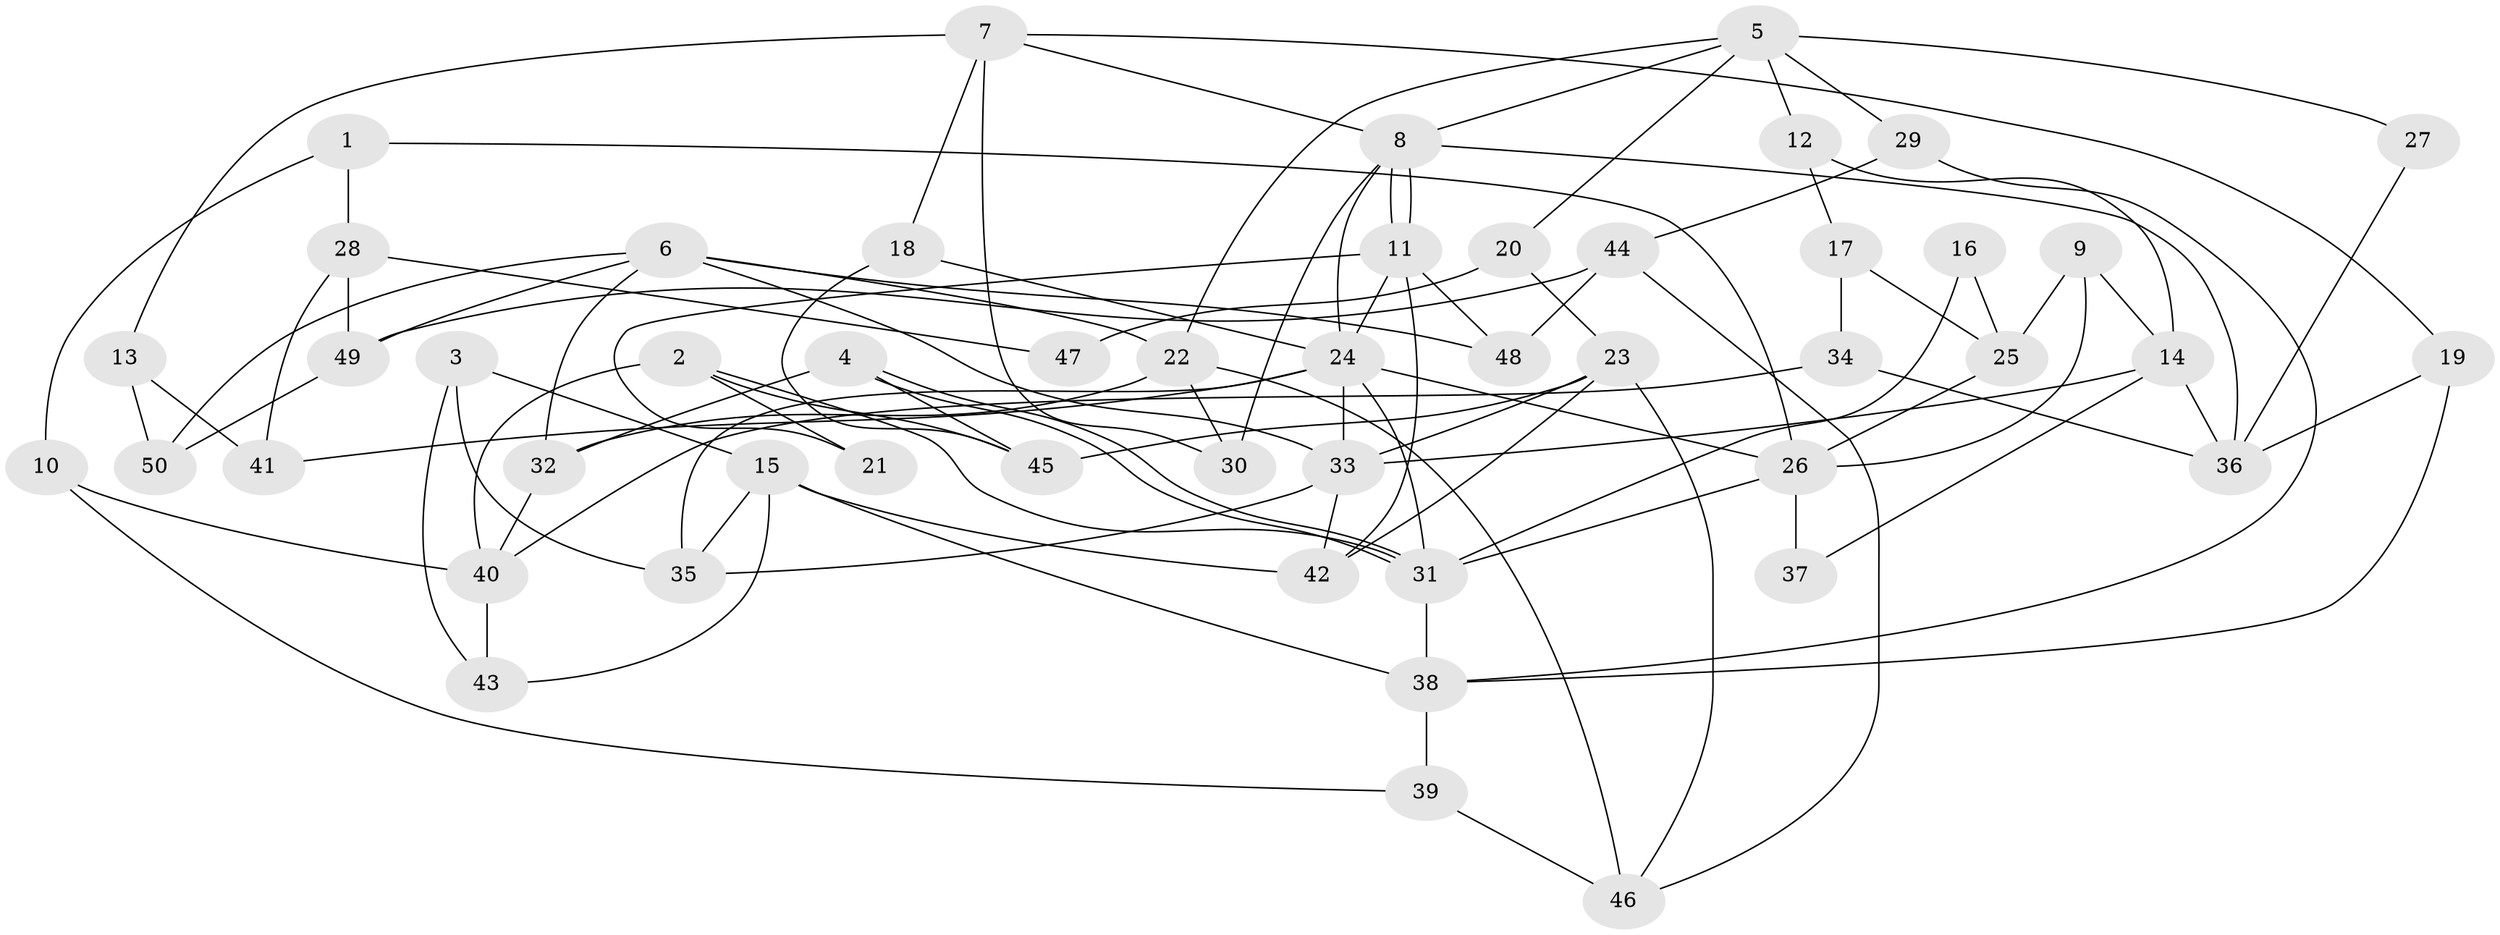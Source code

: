 // Generated by graph-tools (version 1.1) at 2025/52/03/09/25 04:52:11]
// undirected, 50 vertices, 100 edges
graph export_dot {
graph [start="1"]
  node [color=gray90,style=filled];
  1;
  2;
  3;
  4;
  5;
  6;
  7;
  8;
  9;
  10;
  11;
  12;
  13;
  14;
  15;
  16;
  17;
  18;
  19;
  20;
  21;
  22;
  23;
  24;
  25;
  26;
  27;
  28;
  29;
  30;
  31;
  32;
  33;
  34;
  35;
  36;
  37;
  38;
  39;
  40;
  41;
  42;
  43;
  44;
  45;
  46;
  47;
  48;
  49;
  50;
  1 -- 28;
  1 -- 26;
  1 -- 10;
  2 -- 45;
  2 -- 31;
  2 -- 21;
  2 -- 40;
  3 -- 43;
  3 -- 15;
  3 -- 35;
  4 -- 31;
  4 -- 31;
  4 -- 45;
  4 -- 32;
  5 -- 29;
  5 -- 8;
  5 -- 12;
  5 -- 20;
  5 -- 22;
  5 -- 27;
  6 -- 33;
  6 -- 32;
  6 -- 22;
  6 -- 48;
  6 -- 49;
  6 -- 50;
  7 -- 8;
  7 -- 30;
  7 -- 13;
  7 -- 18;
  7 -- 19;
  8 -- 24;
  8 -- 11;
  8 -- 11;
  8 -- 30;
  8 -- 36;
  9 -- 14;
  9 -- 26;
  9 -- 25;
  10 -- 40;
  10 -- 39;
  11 -- 24;
  11 -- 21;
  11 -- 42;
  11 -- 48;
  12 -- 17;
  12 -- 14;
  13 -- 50;
  13 -- 41;
  14 -- 33;
  14 -- 36;
  14 -- 37;
  15 -- 35;
  15 -- 38;
  15 -- 42;
  15 -- 43;
  16 -- 31;
  16 -- 25;
  17 -- 25;
  17 -- 34;
  18 -- 24;
  18 -- 45;
  19 -- 36;
  19 -- 38;
  20 -- 23;
  20 -- 47;
  22 -- 30;
  22 -- 32;
  22 -- 46;
  23 -- 33;
  23 -- 42;
  23 -- 45;
  23 -- 46;
  24 -- 31;
  24 -- 33;
  24 -- 26;
  24 -- 35;
  24 -- 41;
  25 -- 26;
  26 -- 31;
  26 -- 37;
  27 -- 36;
  28 -- 41;
  28 -- 49;
  28 -- 47;
  29 -- 44;
  29 -- 38;
  31 -- 38;
  32 -- 40;
  33 -- 35;
  33 -- 42;
  34 -- 36;
  34 -- 40;
  38 -- 39;
  39 -- 46;
  40 -- 43;
  44 -- 48;
  44 -- 46;
  44 -- 49;
  49 -- 50;
}
